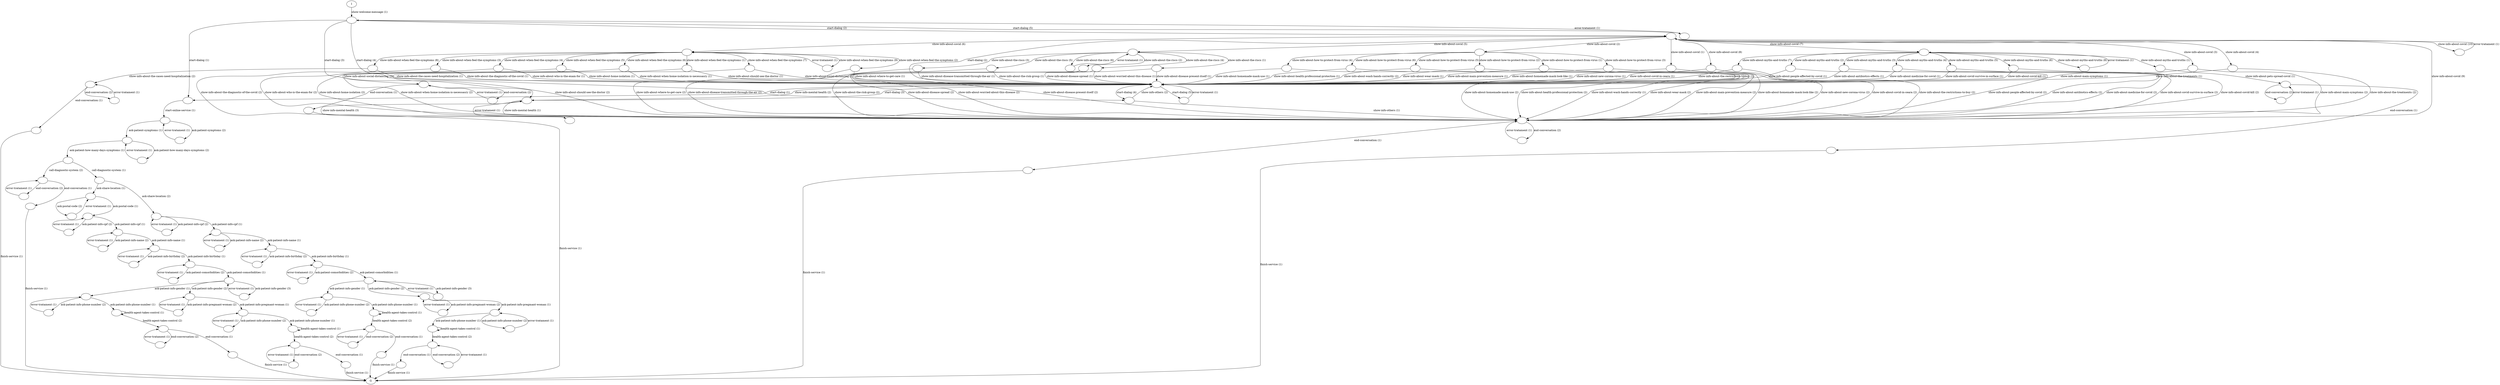digraph  {
1 [label=I];
2 [label=G];
3 [label=""];
4 [label=""];
5 [label=""];
6 [label=""];
7 [label=""];
8 [label=""];
9 [label=""];
10 [label=""];
11 [label=""];
12 [label=""];
13 [label=""];
14 [label=""];
15 [label=""];
16 [label=""];
17 [label=""];
18 [label=""];
19 [label=""];
20 [label=""];
21 [label=""];
22 [label=""];
23 [label=""];
24 [label=""];
25 [label=""];
26 [label=""];
27 [label=""];
28 [label=""];
29 [label=""];
30 [label=""];
31 [label=""];
32 [label=""];
33 [label=""];
34 [label=""];
35 [label=""];
36 [label=""];
37 [label=""];
38 [label=""];
39 [label=""];
40 [label=""];
41 [label=""];
42 [label=""];
43 [label=""];
44 [label=""];
45 [label=""];
46 [label=""];
47 [label=""];
48 [label=""];
49 [label=""];
50 [label=""];
51 [label=""];
52 [label=""];
53 [label=""];
54 [label=""];
55 [label=""];
56 [label=""];
57 [label=""];
58 [label=""];
59 [label=""];
60 [label=""];
61 [label=""];
62 [label=""];
63 [label=""];
64 [label=""];
65 [label=""];
66 [label=""];
67 [label=""];
68 [label=""];
69 [label=""];
70 [label=""];
71 [label=""];
72 [label=""];
73 [label=""];
74 [label=""];
75 [label=""];
76 [label=""];
77 [label=""];
78 [label=""];
79 [label=""];
80 [label=""];
81 [label=""];
82 [label=""];
83 [label=""];
84 [label=""];
85 [label=""];
86 [label=""];
87 [label=""];
88 [label=""];
89 [label=""];
90 [label=""];
91 [label=""];
92 [label=""];
93 [label=""];
94 [label=""];
95 [label=""];
96 [label=""];
97 [label=""];
98 [label=""];
99 [label=""];
100 [label=""];
101 [label=""];
102 [label=""];
103 [label=""];
104 [label=""];
105 [label=""];
106 [label=""];
107 [label=""];
108 [label=""];
109 [label=""];
110 [label=""];
111 [label=""];
112 [label=""];
113 [label=""];
114 [label=""];
115 [label=""];
116 [label=""];
117 [label=""];
118 [label=""];
119 [label=""];
120 [label=""];
1 -> 3  [key=0, label="show-welcome-message (1)"];
3 -> 4  [key=0, label="start-dialog (1)"];
3 -> 5  [key=0, label="start-dialog (2)"];
3 -> 6  [key=0, label="start-dialog (3)"];
3 -> 7  [key=0, label="start-dialog (4)"];
3 -> 8  [key=0, label="start-dialog (5)"];
4 -> 9  [key=0, label="start-online-service (1)"];
5 -> 10  [key=0, label="show-info-about-covid (1)"];
5 -> 11  [key=0, label="show-info-about-covid (2)"];
5 -> 12  [key=0, label="show-info-about-covid (3)"];
5 -> 13  [key=0, label="show-info-about-covid (4)"];
5 -> 14  [key=0, label="show-info-about-covid (5)"];
5 -> 15  [key=0, label="show-info-about-covid (6)"];
5 -> 16  [key=0, label="show-info-about-covid (7)"];
5 -> 17  [key=0, label="show-info-about-covid (8)"];
5 -> 18  [key=0, label="show-info-about-covid (9)"];
5 -> 19  [key=0, label="show-info-about-covid (10)"];
6 -> 18  [key=0, label="show-info-mental-health (1)"];
6 -> 20  [key=0, label="show-info-mental-health (2)"];
6 -> 21  [key=0, label="show-info-mental-health (3)"];
7 -> 18  [key=0, label="show-info-others (1)"];
7 -> 20  [key=0, label="show-info-others (2)"];
8 -> 3  [key=0, label="error-tratament (1)"];
9 -> 22  [key=0, label="ask-patient-symptoms (1)"];
9 -> 23  [key=0, label="ask-patient-symptoms (2)"];
10 -> 20  [key=0, label="show-info-about-new-corona-virus (1)"];
10 -> 18  [key=0, label="show-info-about-new-corona-virus (2)"];
11 -> 24  [key=0, label="show-info-about-how-to-protect-from-virus (1)"];
11 -> 25  [key=0, label="show-info-about-how-to-protect-from-virus (2)"];
11 -> 26  [key=0, label="show-info-about-how-to-protect-from-virus (3)"];
11 -> 27  [key=0, label="show-info-about-how-to-protect-from-virus (4)"];
11 -> 28  [key=0, label="show-info-about-how-to-protect-from-virus (5)"];
11 -> 29  [key=0, label="show-info-about-how-to-protect-from-virus (6)"];
12 -> 20  [key=0, label="show-info-about-main-symptoms (1)"];
12 -> 18  [key=0, label="show-info-about-main-symptoms (2)"];
13 -> 20  [key=0, label="show-info-about-the-treatments (1)"];
13 -> 18  [key=0, label="show-info-about-the-treatments (2)"];
14 -> 30  [key=0, label="show-info-about-the-riscs (1)"];
14 -> 31  [key=0, label="show-info-about-the-riscs (2)"];
14 -> 32  [key=0, label="show-info-about-the-riscs (3)"];
14 -> 33  [key=0, label="show-info-about-the-riscs (4)"];
14 -> 34  [key=0, label="show-info-about-the-riscs (5)"];
14 -> 35  [key=0, label="show-info-about-the-riscs (6)"];
15 -> 36  [key=0, label="show-info-about-when-feel-the-symptoms (1)"];
15 -> 37  [key=0, label="show-info-about-when-feel-the-symptoms (2)"];
15 -> 38  [key=0, label="show-info-about-when-feel-the-symptoms (3)"];
15 -> 39  [key=0, label="show-info-about-when-feel-the-symptoms (4)"];
15 -> 40  [key=0, label="show-info-about-when-feel-the-symptoms (5)"];
15 -> 41  [key=0, label="show-info-about-when-feel-the-symptoms (6)"];
15 -> 42  [key=0, label="show-info-about-when-feel-the-symptoms (7)"];
15 -> 43  [key=0, label="show-info-about-when-feel-the-symptoms (8)"];
15 -> 44  [key=0, label="show-info-about-when-feel-the-symptoms (9)"];
16 -> 45  [key=0, label="show-info-about-myths-and-truths (1)"];
16 -> 46  [key=0, label="show-info-about-myths-and-truths (2)"];
16 -> 47  [key=0, label="show-info-about-myths-and-truths (3)"];
16 -> 48  [key=0, label="show-info-about-myths-and-truths (4)"];
16 -> 49  [key=0, label="show-info-about-myths-and-truths (5)"];
16 -> 50  [key=0, label="show-info-about-myths-and-truths (6)"];
16 -> 51  [key=0, label="show-info-about-myths-and-truths (7)"];
16 -> 52  [key=0, label="show-info-about-myths-and-truths (8)"];
17 -> 20  [key=0, label="show-info-about-covid-in-ceara (1)"];
17 -> 18  [key=0, label="show-info-about-covid-in-ceara (2)"];
18 -> 53  [key=0, label="end-conversation (1)"];
18 -> 54  [key=0, label="end-conversation (2)"];
19 -> 5  [key=0, label="error-tratament (1)"];
20 -> 4  [key=0, label="start-dialog (1)"];
20 -> 5  [key=0, label="start-dialog (2)"];
20 -> 6  [key=0, label="start-dialog (3)"];
20 -> 7  [key=0, label="start-dialog (4)"];
20 -> 55  [key=0, label="start-dialog (5)"];
21 -> 6  [key=0, label="error-tratament (1)"];
22 -> 56  [key=0, label="ask-patient-how-many-days-symptoms (1)"];
22 -> 57  [key=0, label="ask-patient-how-many-days-symptoms (2)"];
23 -> 9  [key=0, label="error-tratament (1)"];
24 -> 20  [key=0, label="show-info-about-main-prevention-measure (1)"];
24 -> 18  [key=0, label="show-info-about-main-prevention-measure (2)"];
25 -> 20  [key=0, label="show-info-about-wear-mask (1)"];
25 -> 18  [key=0, label="show-info-about-wear-mask (2)"];
26 -> 20  [key=0, label="show-info-about-homemade-mask-look-like (1)"];
26 -> 18  [key=0, label="show-info-about-homemade-mask-look-like (2)"];
27 -> 20  [key=0, label="show-info-about-homemade-mask-use (1)"];
27 -> 18  [key=0, label="show-info-about-homemade-mask-use (2)"];
28 -> 18  [key=0, label="show-info-about-wash-hands-correctly (1)"];
28 -> 20  [key=0, label="show-info-about-wash-hands-correctly (2)"];
29 -> 20  [key=0, label="show-info-about-health-professional-protection (1)"];
29 -> 18  [key=0, label="show-info-about-health-professional-protection (2)"];
30 -> 20  [key=0, label="show-info-about-disease-present-itself (1)"];
30 -> 18  [key=0, label="show-info-about-disease-present-itself (2)"];
31 -> 20  [key=0, label="show-info-about-disease-spread (1)"];
31 -> 18  [key=0, label="show-info-about-disease-spread (2)"];
32 -> 20  [key=0, label="show-info-about-disease-transmitted-through-the-air (1)"];
32 -> 18  [key=0, label="show-info-about-disease-transmitted-through-the-air (2)"];
33 -> 20  [key=0, label="show-info-about-worried-about-this-disease (1)"];
33 -> 18  [key=0, label="show-info-about-worried-about-this-disease (2)"];
34 -> 20  [key=0, label="show-info-about-the-risk-group (1)"];
34 -> 18  [key=0, label="show-info-about-the-risk-group (2)"];
35 -> 14  [key=0, label="error-tratament (1)"];
36 -> 20  [key=0, label="show-info-about-should-see-the-doctor (1)"];
36 -> 18  [key=0, label="show-info-about-should-see-the-doctor (2)"];
37 -> 20  [key=0, label="show-info-about-where-to-get-care (1)"];
37 -> 18  [key=0, label="show-info-about-where-to-get-care (2)"];
38 -> 20  [key=0, label="show-info-about-the-diagnostic-of-the-covid (1)"];
38 -> 18  [key=0, label="show-info-about-the-diagnostic-of-the-covid (2)"];
39 -> 20  [key=0, label="show-info-about-who-is-the-exam-for (1)"];
39 -> 18  [key=0, label="show-info-about-who-is-the-exam-for (2)"];
40 -> 20  [key=0, label="show-info-about-home-isolation (1)"];
40 -> 18  [key=0, label="show-info-about-home-isolation (2)"];
41 -> 20  [key=0, label="show-info-about-when-home-isolation-is-necessasry (1)"];
41 -> 18  [key=0, label="show-info-about-when-home-isolation-is-necessasry (2)"];
42 -> 20  [key=0, label="show-info-about-social-distancing (1)"];
42 -> 58  [key=0, label="show-info-about-social-distancing (2)"];
43 -> 20  [key=0, label="show-info-about-the-cases-need-hospitalization (1)"];
43 -> 59  [key=0, label="show-info-about-the-cases-need-hospitalization (2)"];
44 -> 15  [key=0, label="error-tratament (1)"];
45 -> 60  [key=0, label="show-info-about-pets-spread-covid (1)"];
46 -> 20  [key=0, label="show-info-about-people-affected-by-covid (1)"];
46 -> 18  [key=0, label="show-info-about-people-affected-by-covid (2)"];
47 -> 20  [key=0, label="show-info-about-antibiotics-effects (1)"];
47 -> 18  [key=0, label="show-info-about-antibiotics-effects (2)"];
48 -> 20  [key=0, label="show-info-about-medicine-for-covid (1)"];
48 -> 18  [key=0, label="show-info-about-medicine-for-covid (2)"];
49 -> 20  [key=0, label="show-info-about-covid-survive-in-surface (1)"];
49 -> 18  [key=0, label="show-info-about-covid-survive-in-surface (2)"];
50 -> 20  [key=0, label="show-info-about-covid-kill (1)"];
50 -> 18  [key=0, label="show-info-about-covid-kill (2)"];
51 -> 20  [key=0, label="show-info-about-the-restrictions-to-buy (1)"];
51 -> 18  [key=0, label="show-info-about-the-restrictions-to-buy (2)"];
52 -> 16  [key=0, label="error-tratament (1)"];
53 -> 2  [key=0, label="finish-service (1)"];
54 -> 18  [key=0, label="error-tratament (1)"];
55 -> 20  [key=0, label="error-tratament (1)"];
56 -> 61  [key=0, label="call-diagnostic-system (1)"];
56 -> 62  [key=0, label="call-diagnostic-system (2)"];
57 -> 22  [key=0, label="error-tratament (1)"];
58 -> 63  [key=0, label="end-conversation (1)"];
58 -> 64  [key=0, label="end-conversation (2)"];
59 -> 65  [key=0, label="end-conversation (1)"];
59 -> 66  [key=0, label="end-conversation (2)"];
60 -> 67  [key=0, label="end-conversation (1)"];
60 -> 68  [key=0, label="end-conversation (2)"];
61 -> 69  [key=0, label="ask-share-location (1)"];
61 -> 70  [key=0, label="ask-share-location (2)"];
62 -> 71  [key=0, label="end-conversation (1)"];
62 -> 72  [key=0, label="end-conversation (2)"];
63 -> 2  [key=0, label="finish-service (1)"];
64 -> 58  [key=0, label="error-tratament (1)"];
65 -> 2  [key=0, label="finish-service (1)"];
66 -> 59  [key=0, label="error-tratament (1)"];
67 -> 2  [key=0, label="finish-service (1)"];
68 -> 60  [key=0, label="error-tratament (1)"];
69 -> 73  [key=0, label="ask-postal-code (1)"];
69 -> 74  [key=0, label="ask-postal-code (2)"];
70 -> 75  [key=0, label="ask-patient-info-cpf (1)"];
70 -> 76  [key=0, label="ask-patient-info-cpf (2)"];
71 -> 2  [key=0, label="finish-service (1)"];
72 -> 62  [key=0, label="error-tratament (1)"];
73 -> 77  [key=0, label="ask-patient-info-cpf (1)"];
73 -> 78  [key=0, label="ask-patient-info-cpf (2)"];
74 -> 69  [key=0, label="error-tratament (1)"];
75 -> 79  [key=0, label="ask-patient-info-name (1)"];
75 -> 80  [key=0, label="ask-patient-info-name (2)"];
76 -> 70  [key=0, label="error-tratament (1)"];
77 -> 81  [key=0, label="ask-patient-info-name (1)"];
77 -> 82  [key=0, label="ask-patient-info-name (2)"];
78 -> 73  [key=0, label="error-tratament (1)"];
79 -> 83  [key=0, label="ask-patient-info-birthday (1)"];
79 -> 84  [key=0, label="ask-patient-info-birthday (2)"];
80 -> 75  [key=0, label="error-tratament (1)"];
81 -> 85  [key=0, label="ask-patient-info-birthday (1)"];
81 -> 86  [key=0, label="ask-patient-info-birthday (2)"];
82 -> 77  [key=0, label="error-tratament (1)"];
83 -> 87  [key=0, label="ask-patient-comorbidities (1)"];
83 -> 88  [key=0, label="ask-patient-comorbidities (2)"];
84 -> 79  [key=0, label="error-tratament (1)"];
85 -> 89  [key=0, label="ask-patient-comorbidities (1)"];
85 -> 90  [key=0, label="ask-patient-comorbidities (2)"];
86 -> 81  [key=0, label="error-tratament (1)"];
87 -> 91  [key=0, label="ask-patient-info-gender (1)"];
87 -> 92  [key=0, label="ask-patient-info-gender (2)"];
87 -> 93  [key=0, label="ask-patient-info-gender (3)"];
88 -> 83  [key=0, label="error-tratament (1)"];
89 -> 94  [key=0, label="ask-patient-info-gender (1)"];
89 -> 95  [key=0, label="ask-patient-info-gender (2)"];
89 -> 96  [key=0, label="ask-patient-info-gender (3)"];
90 -> 85  [key=0, label="error-tratament (1)"];
91 -> 97  [key=0, label="ask-patient-info-phone-number (1)"];
91 -> 98  [key=0, label="ask-patient-info-phone-number (2)"];
92 -> 99  [key=0, label="ask-patient-info-pregmant-woman (1)"];
92 -> 100  [key=0, label="ask-patient-info-pregmant-woman (2)"];
93 -> 87  [key=0, label="error-tratament (1)"];
94 -> 101  [key=0, label="ask-patient-info-phone-number (1)"];
94 -> 102  [key=0, label="ask-patient-info-phone-number (2)"];
95 -> 103  [key=0, label="ask-patient-info-pregmant-woman (1)"];
95 -> 104  [key=0, label="ask-patient-info-pregmant-woman (2)"];
96 -> 89  [key=0, label="error-tratament (1)"];
97 -> 97  [key=0, label="health-agent-takes-control (1)"];
97 -> 105  [key=0, label="health-agent-takes-control (2)"];
98 -> 91  [key=0, label="error-tratament (1)"];
99 -> 106  [key=0, label="ask-patient-info-phone-number (1)"];
99 -> 107  [key=0, label="ask-patient-info-phone-number (2)"];
100 -> 92  [key=0, label="error-tratament (1)"];
101 -> 101  [key=0, label="health-agent-takes-control (1)"];
101 -> 108  [key=0, label="health-agent-takes-control (2)"];
102 -> 94  [key=0, label="error-tratament (1)"];
103 -> 109  [key=0, label="ask-patient-info-phone-number (1)"];
103 -> 110  [key=0, label="ask-patient-info-phone-number (2)"];
104 -> 95  [key=0, label="error-tratament (1)"];
105 -> 111  [key=0, label="end-conversation (1)"];
105 -> 112  [key=0, label="end-conversation (2)"];
106 -> 106  [key=0, label="health-agent-takes-control (1)"];
106 -> 113  [key=0, label="health-agent-takes-control (2)"];
107 -> 99  [key=0, label="error-tratament (1)"];
108 -> 114  [key=0, label="end-conversation (1)"];
108 -> 115  [key=0, label="end-conversation (2)"];
109 -> 109  [key=0, label="health-agent-takes-control (1)"];
109 -> 116  [key=0, label="health-agent-takes-control (2)"];
110 -> 103  [key=0, label="error-tratament (1)"];
111 -> 2  [key=0, label="finish-service (1)"];
112 -> 105  [key=0, label="error-tratament (1)"];
113 -> 117  [key=0, label="end-conversation (1)"];
113 -> 118  [key=0, label="end-conversation (2)"];
114 -> 2  [key=0, label="finish-service (1)"];
115 -> 108  [key=0, label="error-tratament (1)"];
116 -> 119  [key=0, label="end-conversation (1)"];
116 -> 120  [key=0, label="end-conversation (2)"];
117 -> 2  [key=0, label="finish-service (1)"];
118 -> 113  [key=0, label="error-tratament (1)"];
119 -> 2  [key=0, label="finish-service (1)"];
120 -> 116  [key=0, label="error-tratament (1)"];
}
